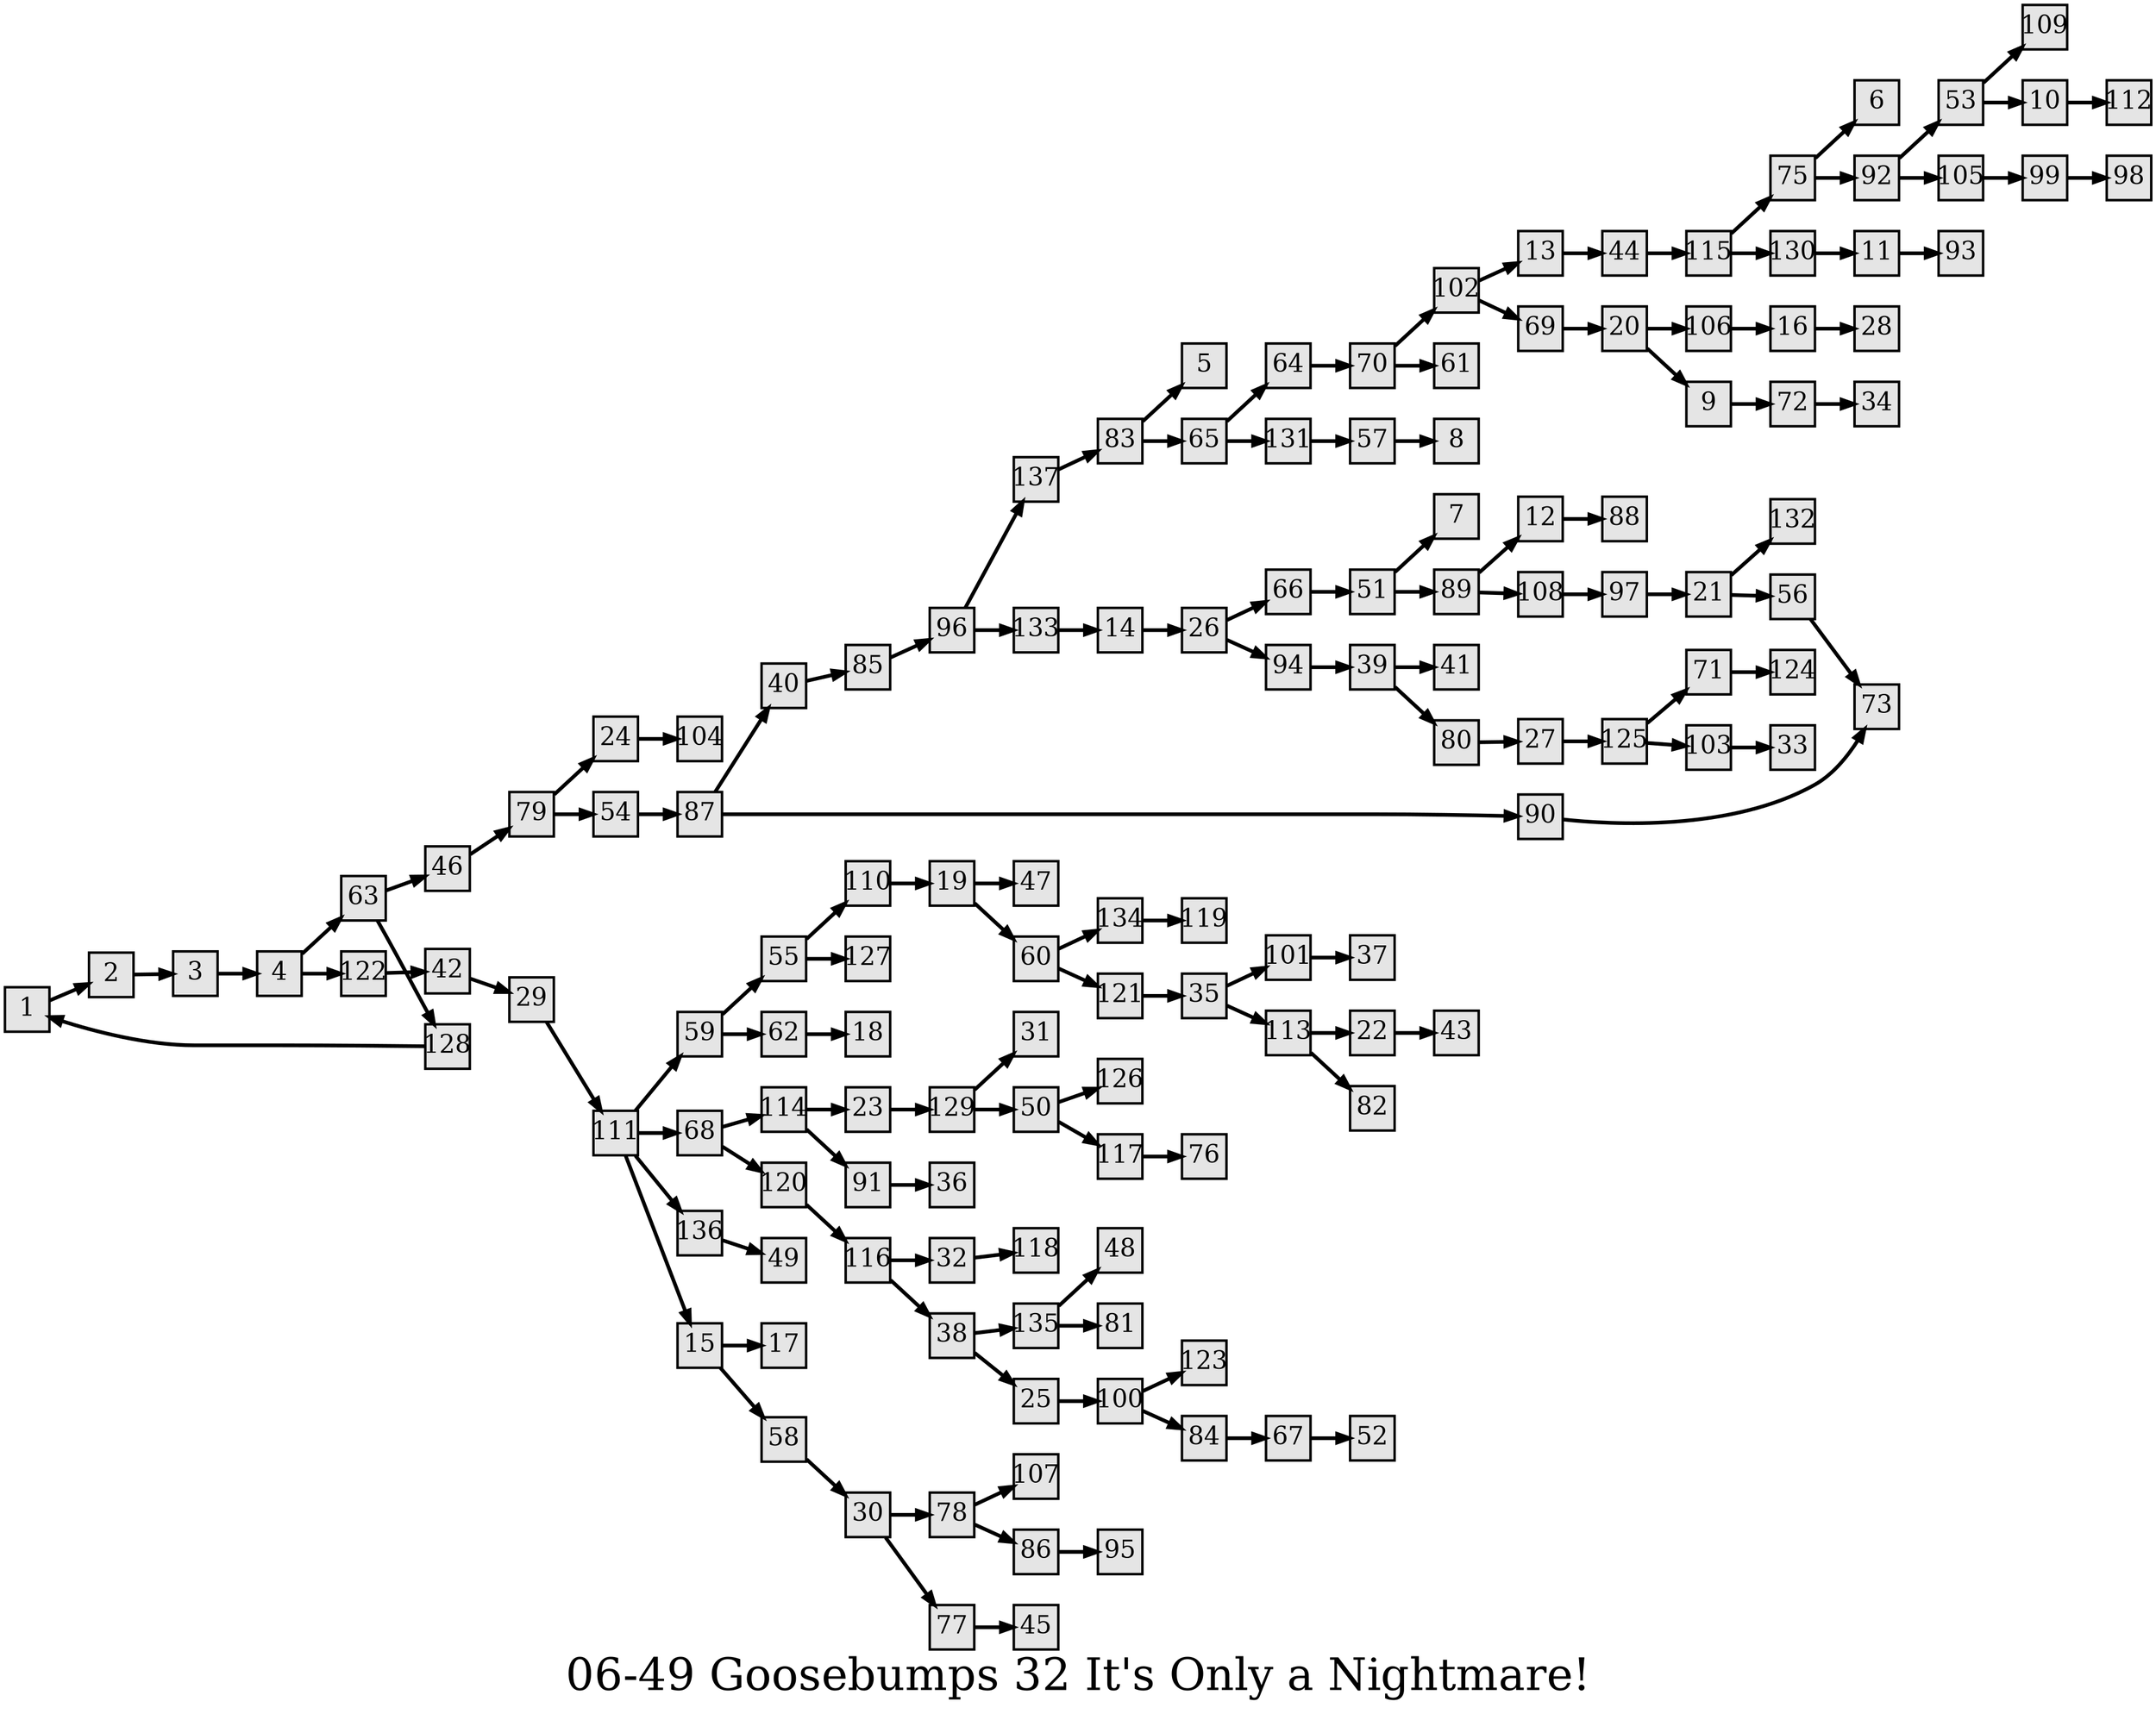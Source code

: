 digraph g{
  graph [ label="06-49 Goosebumps 32 It's Only a Nightmare!" rankdir=LR, ordering=out, fontsize=36, nodesep="0.35", ranksep="0.45"];
  node  [shape=rect, penwidth=2, fontsize=20, style=filled, fillcolor=grey90, margin="0,0", labelfloat=true, regular=true, fixedsize=true];
  edge  [labelfloat=true, penwidth=3, fontsize=12];
  // ---;
  // group  : Katz;
  // id     : 06-49;
  // gbid   : 1230;
  // series : Give Yourself Goosebumps;
  // title  : It's Only a Nightmare!;
  // author : R.L. Stine;
  // credit:;
  // - name : Yee-Ann Wong;
  // role : encoder;
  // date : 2017-08-31;
  // - name : Jeremy Douglass;
  // role : editor;
  // date : 2017-10-19;
  // render:;
  // - name   : small;
  // styles : gvStyles-small.txt;
  // engine : dot;
  // comment: >;
  
  // ---;
  
  // From | To | Label;
  
  1 -> 2;
  2 -> 3;
  3 -> 4;
  4 -> 63;
  4 -> 122;
  9 -> 72;
  10 -> 112;
  11 -> 93;
  12 -> 88;
  13 -> 44;
  14 -> 26;
  15 -> 17;
  15 -> 58;
  16 -> 28;
  19 -> 47;
  19 -> 60;
  20 -> 106;
  20 -> 9;
  21 -> 132;
  21 -> 56;
  22 -> 43;
  23 -> 129;
  24 -> 104;
  25 -> 100;
  26 -> 66;
  26 -> 94;
  27 -> 125;
  29 -> 111;
  30 -> 78;
  30 -> 77;
  32 -> 118;
  35 -> 101;
  35 -> 113;
  38 -> 135;
  38 -> 25;
  39 -> 41;
  39 -> 80;
  40 -> 85;
  42 -> 29;
  44 -> 115;
  46 -> 79;
  50 -> 126;
  50 -> 117;
  51 -> 7;
  51 -> 89;
  53 -> 109;
  53 -> 10;
  54 -> 87;
  55 -> 110;
  55 -> 127;
  56 -> 73;
  57 -> 8;
  58 -> 30;
  59 -> 55;
  59 -> 62;
  60 -> 134;
  60 -> 121;
  62 -> 18;
  63 -> 46;
  63 -> 128;
  64 -> 70;
  65 -> 64;
  65 -> 131;
  66 -> 51;
  67 -> 52;
  68 -> 114;
  68 -> 120;
  69 -> 20;
  70 -> 102;
  70 -> 61;
  71 -> 124;
  72 -> 34;
  75 -> 6;
  75 -> 92;
  77 -> 45;
  78 -> 107;
  78 -> 86;
  79 -> 24;
  79 -> 54;
  80 -> 27;
  83 -> 5;
  83 -> 65;
  84 -> 67;
  85 -> 96;
  86 -> 95;
  87 -> 40;
  87 -> 90;
  89 -> 12;
  89 -> 108;
  90 -> 73;
  91 -> 36;
  92 -> 53;
  92 -> 105;
  94 -> 39;
  96 -> 137;
  96 -> 133;
  97 -> 21;
  99 -> 98;
  100 -> 123;
  100 -> 84;
  101 -> 37;
  102 -> 13;
  102 -> 69;
  103 -> 33;
  105 -> 99;
  106 -> 16;
  108 -> 97;
  110 -> 19;
  111 -> 59;
  111 -> 68;
  111 -> 136;
  111 -> 15;
  113 -> 22;
  113 -> 82;
  114 -> 23;
  114 -> 91;
  115 -> 75;
  115 -> 130;
  116 -> 32;
  116 -> 38;
  117 -> 76;
  120 -> 116;
  121 -> 35;
  122 -> 42;
  125 -> 71;
  125 -> 103;
  128 -> 1;
  129 -> 31;
  129 -> 50;
  130 -> 11;
  131 -> 57;
  133 -> 14;
  134 -> 119;
  135 -> 48;
  135 -> 81;
  136 -> 49;
  137 -> 83;
}

